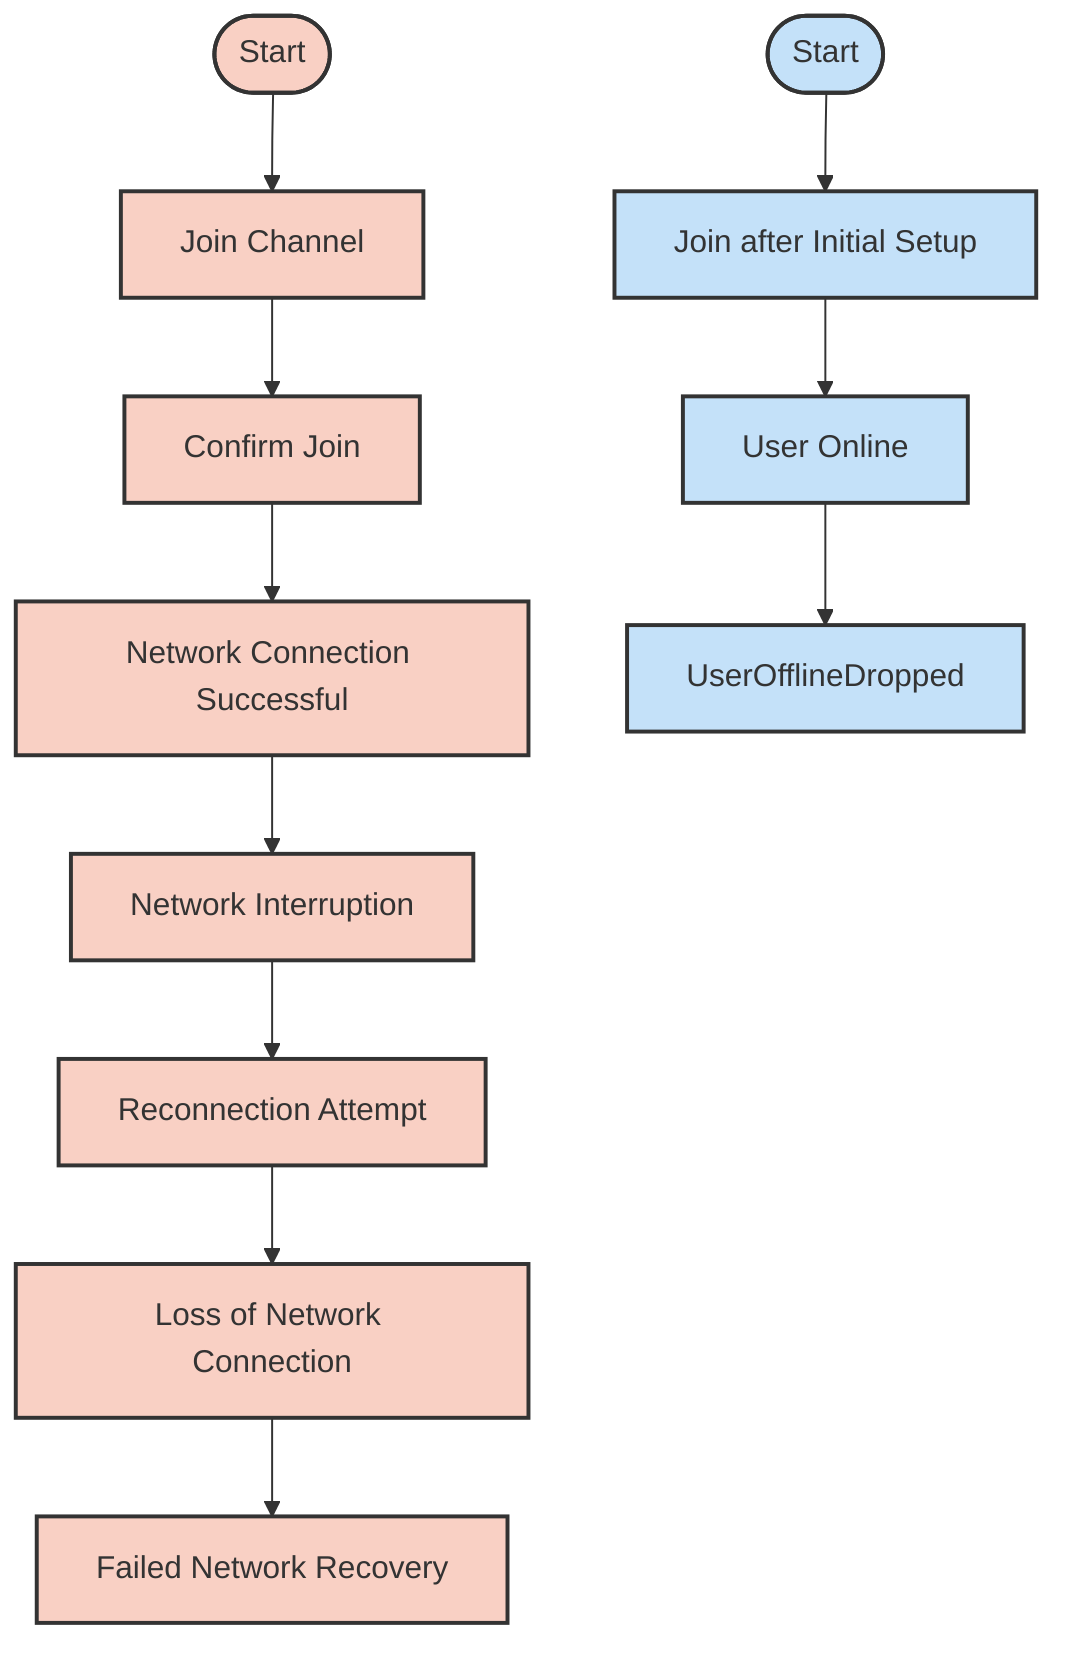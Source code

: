 flowchart TB
    start1([Start]) --> J1[Join Channel]
    J1 --> C1[Confirm Join]
    C1 --> N1[Network Connection Successful]
    N1 --> I1[Network Interruption]
    I1 --> R1[Reconnection Attempt]
    R1 --> L1[Loss of Network Connection]
    L1 --> F1[Failed Network Recovery]

    start2([Start]) --> J2[Join after Initial Setup]
    J2 --> O2[User Online]
    O2 --> off2[UserOfflineDropped]

    classDef user1 fill:#f9d0c4,stroke:#333,stroke-width:2px;
    classDef user2 fill:#c4e1f9,stroke:#333,stroke-width:2px;
    class start1,J1,C1,N1,I1,R1,L1,F1 user1;
    class start2,J2,O2,off2 user2;